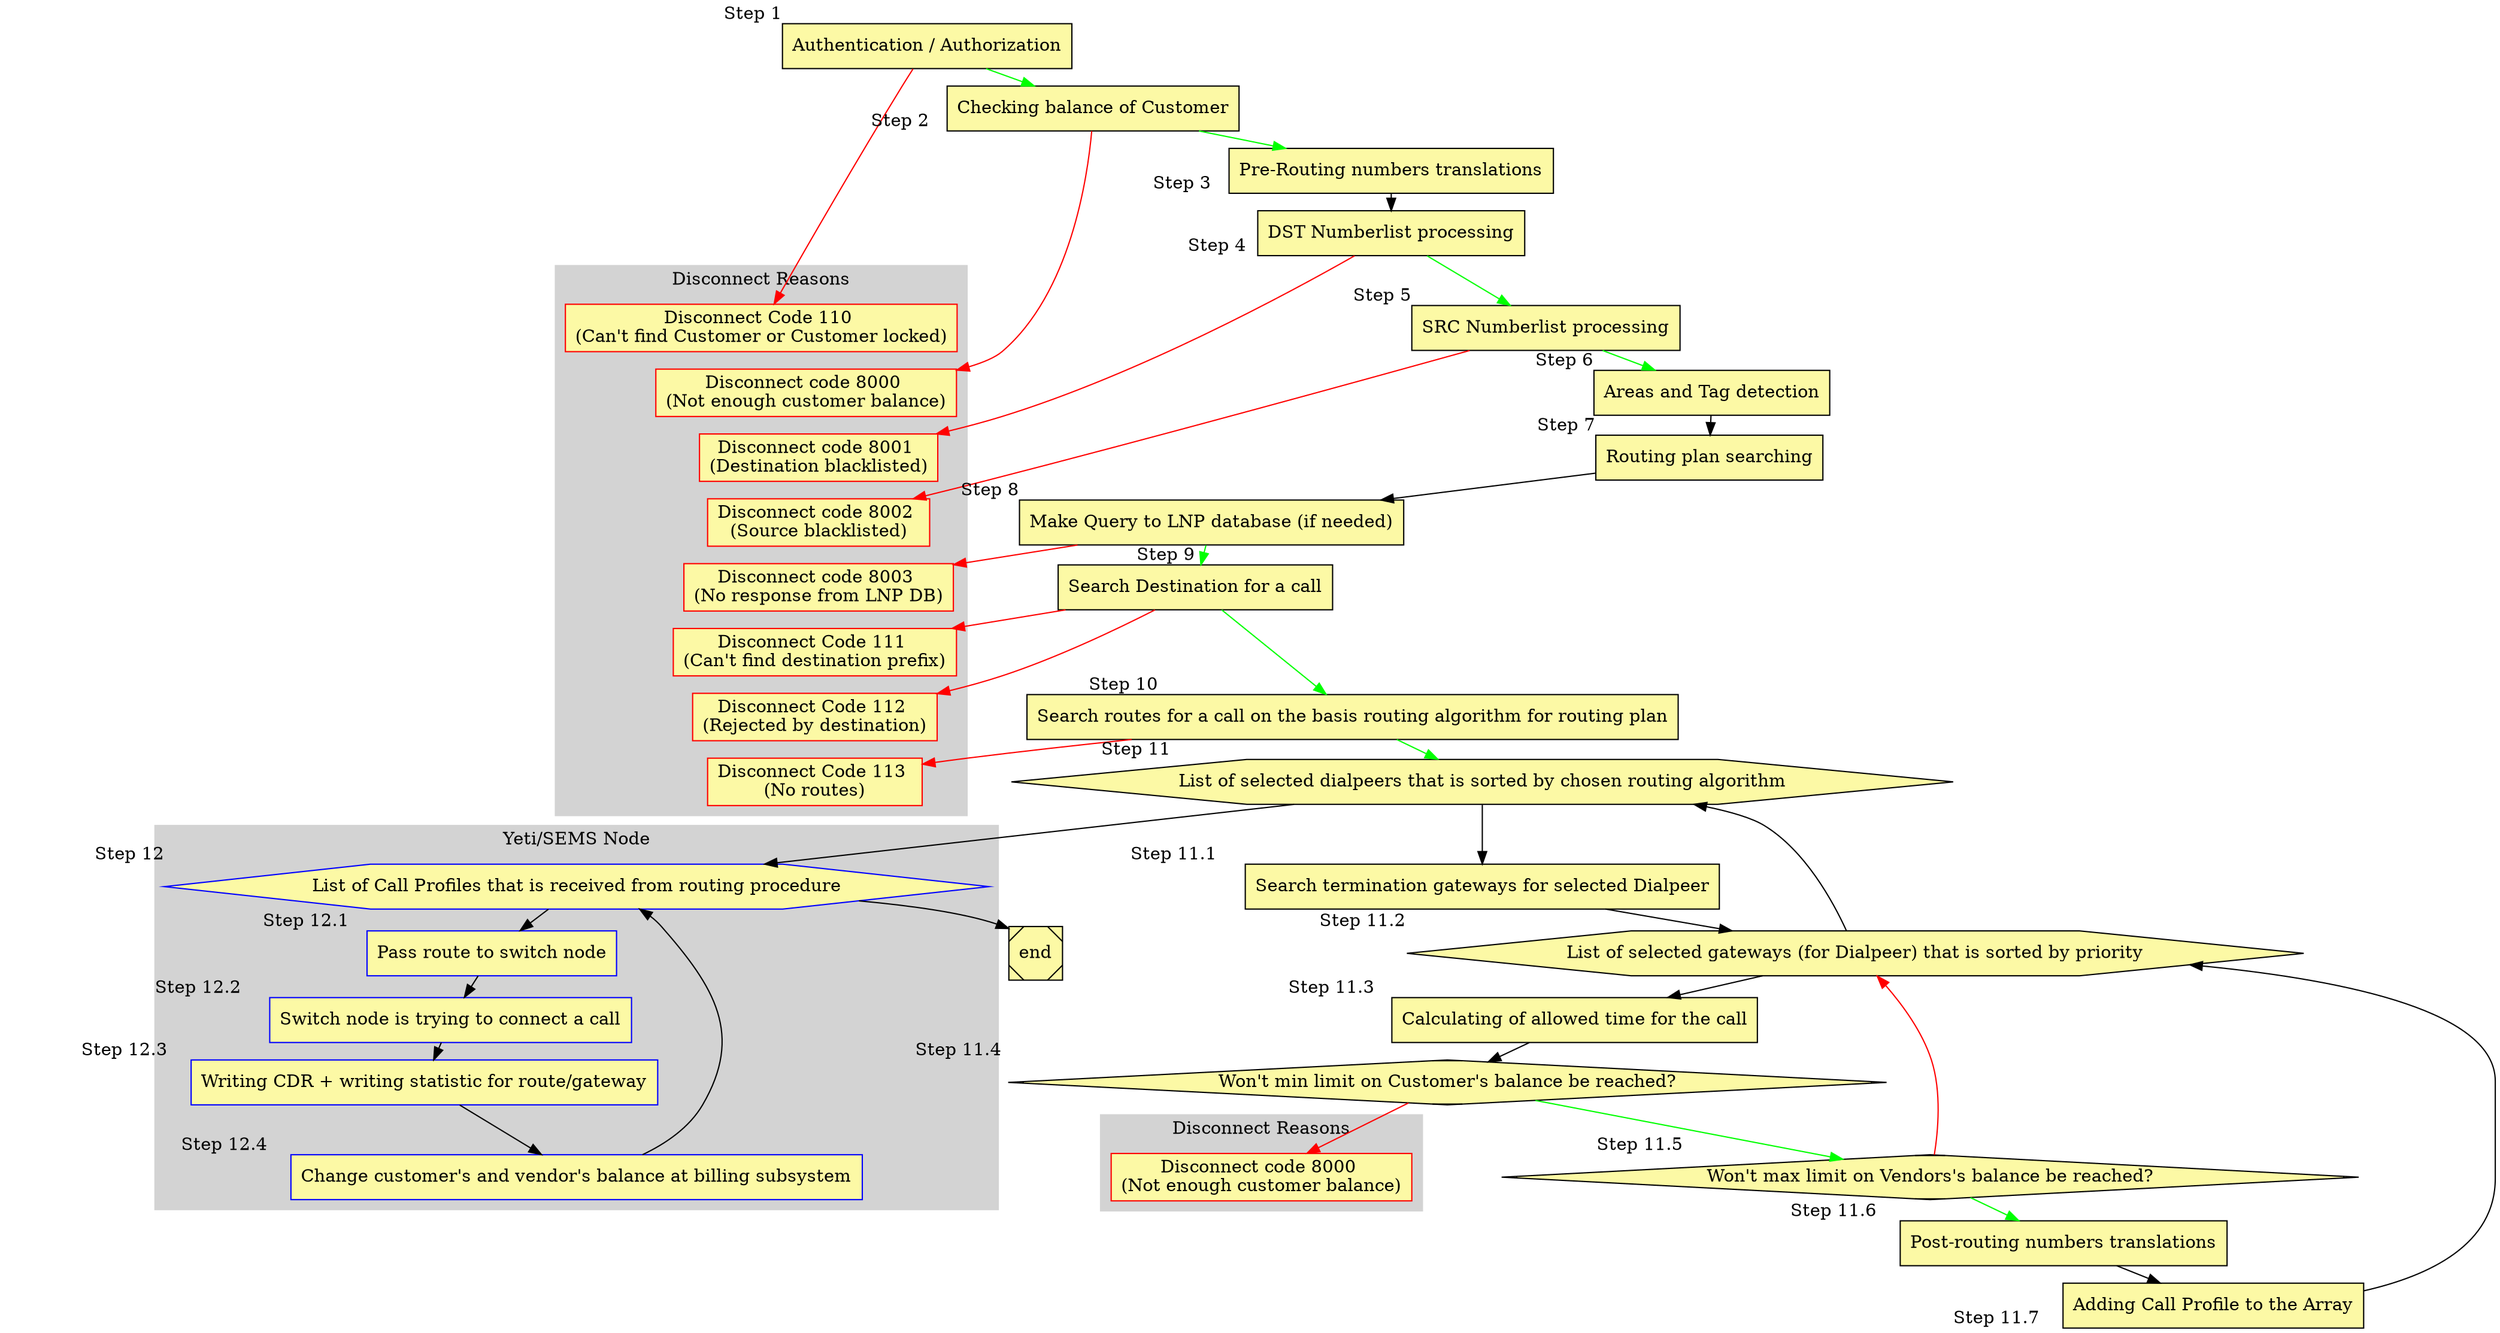 digraph Routing {

    node [style=filled; fillcolor="#FCF9A5"];
    graph [nodesep=1, ranksep=0.2, mindist=0.5];

    subgraph cluster_DC {
        style=filled;
        color=lightgrey;
        node [style=filled,color=red];

        reason1 [label = "Disconnect Code 110 \n(Can't find Customer or Customer locked)"; shape=box; sides=4 ];
        reason2 [label = "Disconnect code 8000 \n(Not enough customer balance)"; shape=box; sides=4 ];
        reason3 [label = "Disconnect code 8001 \n(Destination blacklisted)"; shape=box; sides=4 ];
        reason4 [label = "Disconnect code 8002 \n(Source blacklisted)"; shape=box; sides=4 ];
        reason5 [label = "Disconnect code 8003 \n(No response from LNP DB)"; shape=box; sides=4 ];
        reason6 [label = "Disconnect Code 111 \n(Can't find destination prefix)"; shape=box; sides=4 ];
        reason7 [label = "Disconnect Code 112 \n(Rejected by destination)"; shape=box; sides=4 ];
        reason8 [label = "Disconnect Code 113 \n(No routes)"; shape=box; sides=4 ];

        reason1->reason2 [style=invis];
        reason2->reason3 [style=invis];
        reason3->reason4 [style=invis];
        reason4->reason5 [style=invis];
        reason5->reason6 [style=invis];
        reason6->reason7 [style=invis];
        reason7->reason8 [style=invis];
        label = "Disconnect Reasons";
    }

    subgraph cluster_DC2 {
        style=filled;
        color=lightgrey;
        node [style=filled,color=red];

        reason9 [label = "Disconnect code 8000 \n(Not enough customer balance)"; shape=box; sides=4 ];

        label = "Disconnect Reasons";
    }


    subgraph cluster_SEMS {
        style=filled;
        color=lightgrey;
        node [style=filled,color=blue];

        block_l0 [label = "List of Call Profiles that is received from routing procedure"; xlabel = "                Step 12"; shape=hexagon];

        block_l1 [label = "Pass route to switch node"; xlabel = "       Step 12.1   "; shape=box; sides=4 ];
        block_l2 [label = "Switch node is trying to connect a call"; xlabel = "\nStep 12.2     "; shape=box; sides=4 ];

        block_l3 [label = "Writing CDR + writing statistic for route/gateway"; xlabel = "Step 12.3    "; shape=box; sides=4 ];

        block_l4 [label = "Change customer's and vendor's balance at billing subsystem"; xlabel = "Step 12.4    "; shape=box; sides=4 ];

        block_l0 -> block_l1 [color=black];
        block_l1 -> block_l2 [color=black];
        block_l2 -> block_l3 [color=black];
        block_l3 -> block_l4 [color=black];
        block_l4 -> block_l0 [color=black];

        label = "Yeti/SEMS Node";
    }


    block1 [label = "Authentication / Authorization"; xlabel = "Step 1"; shape=box; sides=4 ];
    block2 [label = "Checking balance of Customer"; xlabel = "Step 2   "; shape=box; sides=4 ];
    block3 [label = "Pre-Routing numbers translations"; xlabel = "Step 3   "; shape=box; sides=4 ];
    block4 [label = "DST Numberlist processing"; xlabel = "Step 4  "; shape=box; sides=4 ];
    block5 [label = "SRC Numberlist processing"; xlabel = "Step 5"; shape=box; sides=4 ];
    block6 [label = "Areas and Tag detection"; xlabel = "Step 6"; shape=box; sides=4 ];
    block7 [label = "Routing plan searching"; xlabel = "Step 7"; shape=box; sides=4 ];
    block8 [label = "Make Query to LNP database (if needed)"; xlabel = "Step 8"; shape=box; sides=4 ];
    block9 [label = "Search Destination for a call"; xlabel = "              Step 9"; shape=box; sides=4 ];
    block10 [label = "Search routes for a call on the basis routing algorithm for routing plan"; xlabel = "           Step 10"; shape=box; sides=4 ];

    block11 [label = "List of selected dialpeers that is sorted by chosen routing algorithm"; xlabel = "                Step 11"; shape=hexagon];

    block12 [label = "Search termination gateways for selected Dialpeer"; xlabel = "Step 11.1     "; shape=box; sides=4 ];

    block13 [label = "List of selected gateways (for Dialpeer) that is sorted by priority"; xlabel = "                Step 11.2"; shape=hexagon];

    block14 [label = "Calculating of allowed time for the call"; xlabel = "Step 11.3   "; shape=box; sides=4 ];


    block15 [label = "Won't min limit on Customer's balance be reached?"; xlabel = "           Step 11.4 "; shape=Mdiamond];

    block16 [label = "Won't max limit on Vendors's balance be reached?"; xlabel = "                 Step 11.5"; shape=Mdiamond];

    block17 [label = "Post-routing numbers translations"; xlabel = "Step 11.6    "; shape=box; sides=4 ];

    block18 [label = "Adding Call Profile to the Array"; xlabel = "Step 11.7    "; shape=box; sides=4 ];


    end [shape=Msquare];

    block1 -> block2 [color=green];
    block1 -> reason1 [color=red];

    block2 -> block3 [color=green];
    block2 -> reason2 [color=red];
    block3 -> block4 [color=black];
    block4 -> block5 [color=green];
    block4 -> reason3 [color=red];
    block5 -> block6 [color=green];
    block5 -> reason4 [color=red];
    block6 -> block7 [color=black];
    block7 -> block8 [color=black];
    block8 -> block9 [color=green];
    block8 -> reason5 [color=red];
    block9 -> block10 [color=green];
    block9 -> reason6 [color=red];
    block9 -> reason7 [color=red];
    block10 -> block11 [color=green];
    block10 -> reason8 [color=red];
    block11 -> block12 [color=black];
    block12 -> block13 [color=black];
    block13 -> block14 [color=black];
    block13 -> block11 [color=black];
    block14 -> block15 [color=black];
    block15 -> reason9 [color=red];
    block15 -> block16 [color=green];
    block16 -> block17 [color=green];
    block16 -> block13 [color=red];
    block17 -> block18 [color=black];
    block18 -> block13 [color=black];


    block11 -> block_l0 [color=black];


    block_l0 -> end [color=black];


}